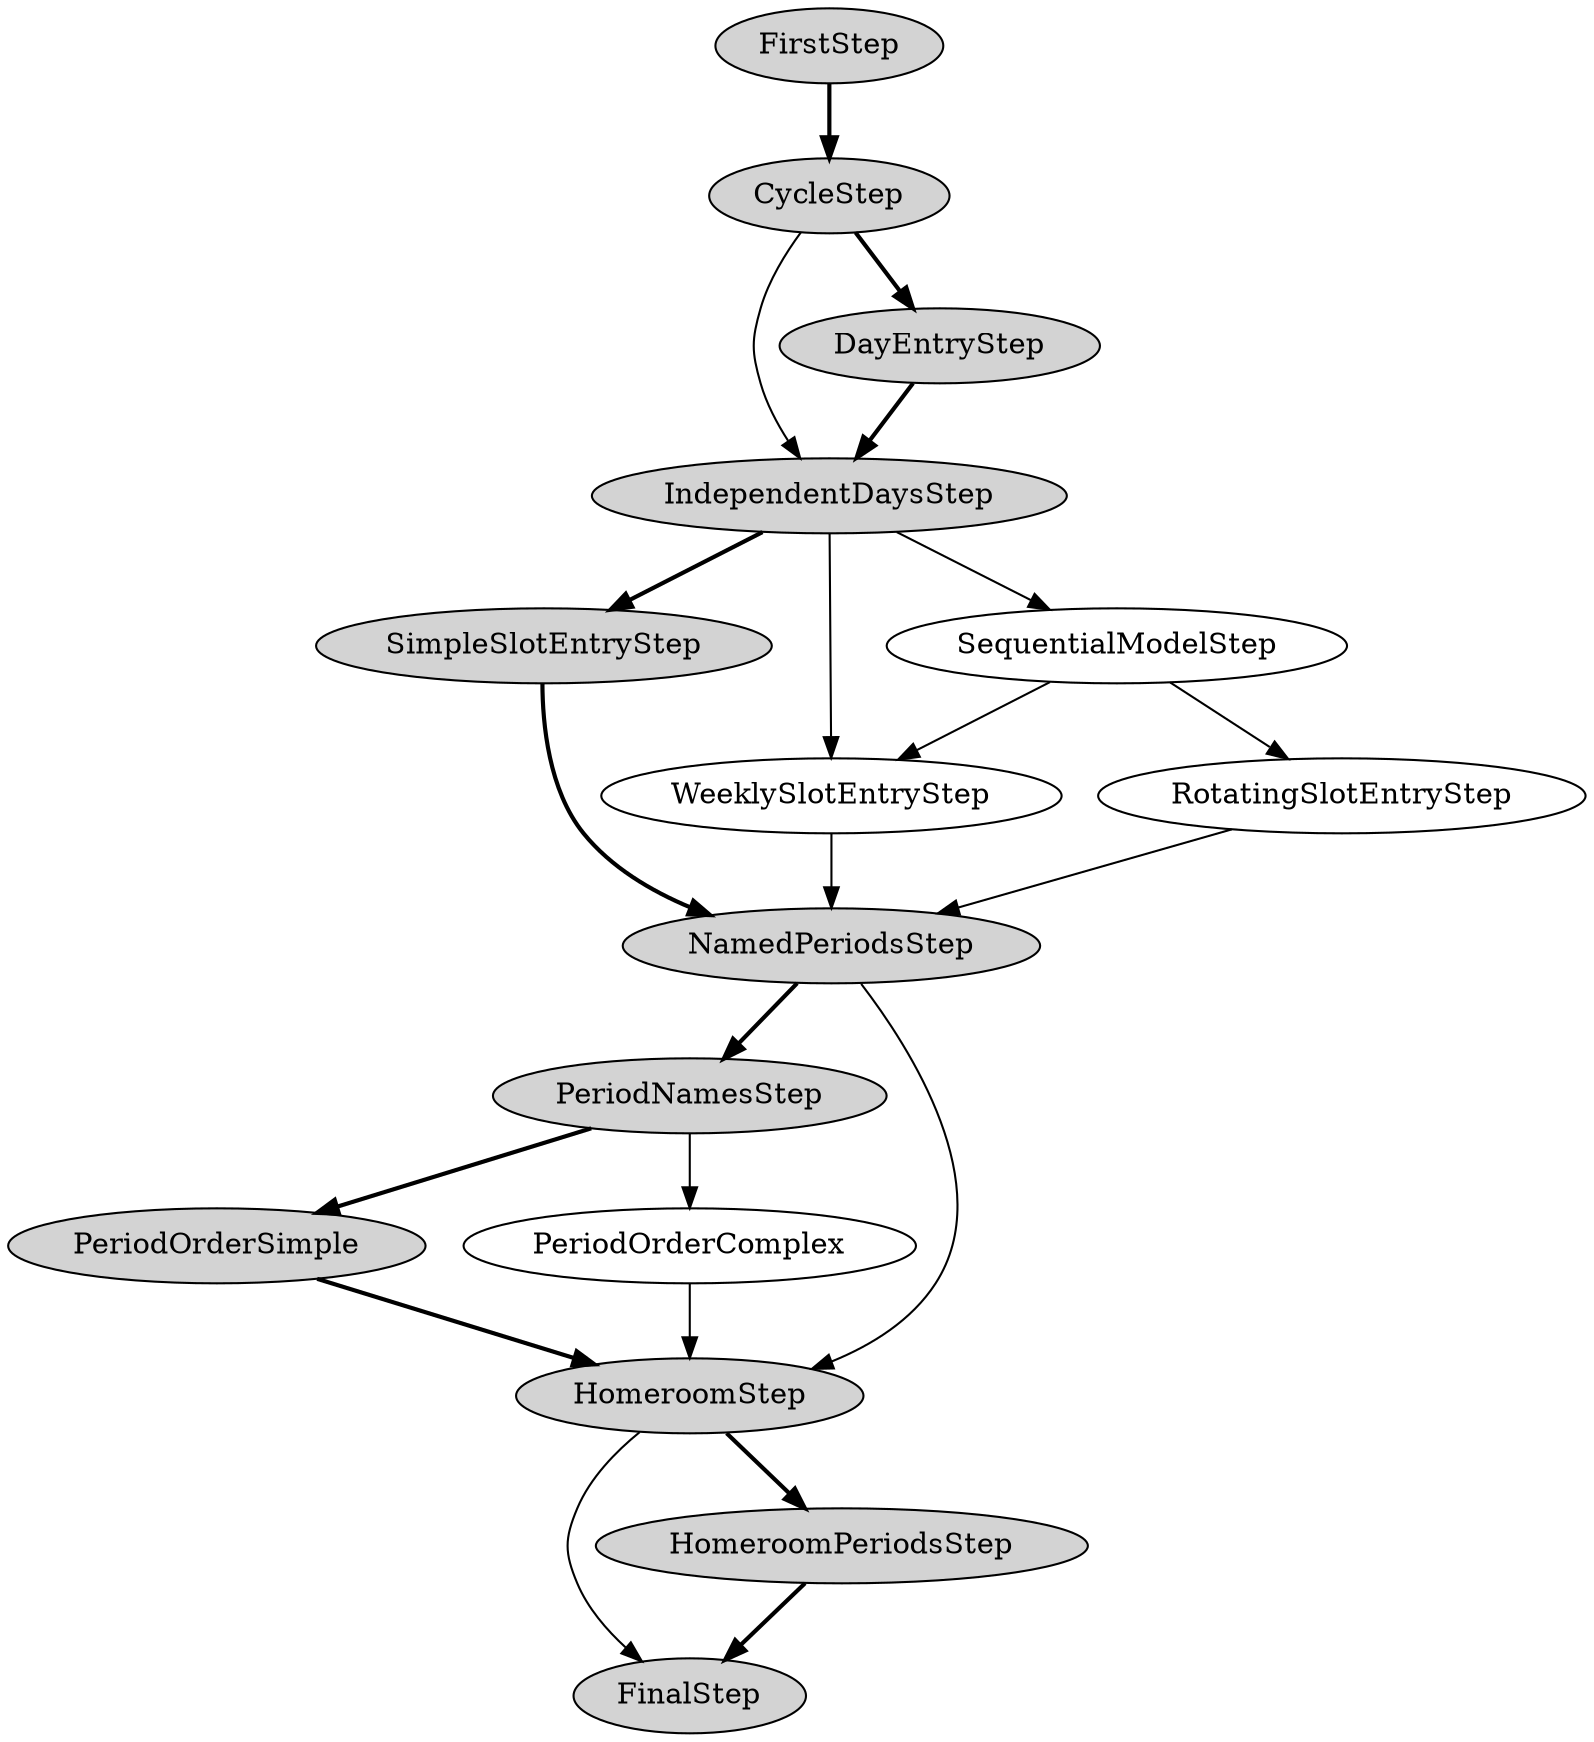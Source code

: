 digraph "Timetable Schema Wizard" {
  FirstStep -> CycleStep [style="bold"];
  CycleStep -> IndependentDaysStep;
  CycleStep -> DayEntryStep [style="bold"];
  DayEntryStep -> IndependentDaysStep [style="bold"];
  IndependentDaysStep -> SimpleSlotEntryStep [style="bold"];
  IndependentDaysStep -> WeeklySlotEntryStep;
  IndependentDaysStep -> SequentialModelStep;
  SequentialModelStep -> WeeklySlotEntryStep;
  SequentialModelStep -> RotatingSlotEntryStep;
  SimpleSlotEntryStep -> NamedPeriodsStep [style="bold"];
  RotatingSlotEntryStep -> NamedPeriodsStep;
  WeeklySlotEntryStep -> NamedPeriodsStep;
  NamedPeriodsStep -> PeriodNamesStep [style="bold"];
  NamedPeriodsStep -> HomeroomStep;
  PeriodNamesStep -> PeriodOrderSimple [style="bold"];
  PeriodNamesStep -> PeriodOrderComplex;
  PeriodOrderSimple -> HomeroomStep [style="bold"];
  PeriodOrderComplex -> HomeroomStep;
  HomeroomStep -> FinalStep;
  HomeroomStep -> HomeroomPeriodsStep [style="bold"];
  HomeroomPeriodsStep -> FinalStep [style="bold"];

  FirstStep[style="filled"];
  CycleStep[style="filled"];
  DayEntryStep[style="filled"];
  IndependentDaysStep[style="filled"];
  SimpleSlotEntryStep[style="filled"];
  NamedPeriodsStep[style="filled"];
  PeriodNamesStep[style="filled"];
  PeriodOrderSimple[style="filled"];
  HomeroomStep[style="filled"];
  HomeroomPeriodsStep[style="filled"];
  FinalStep[style="filled"];
}
